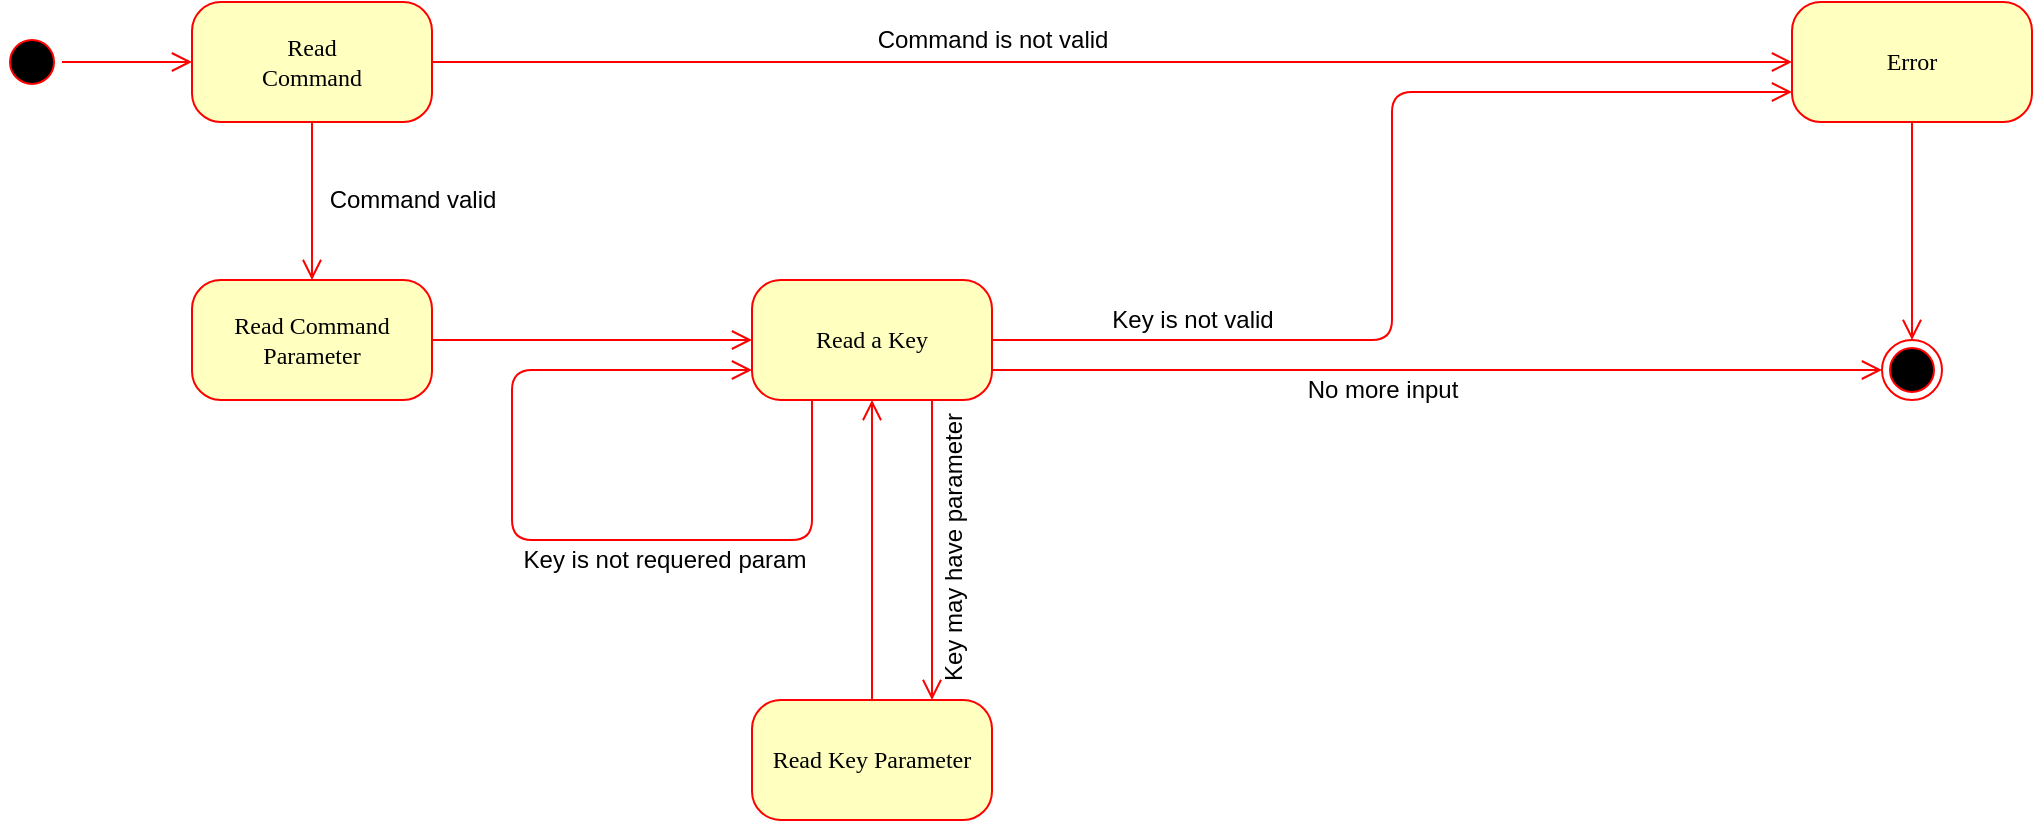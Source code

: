<mxfile version="13.0.3" type="device"><diagram name="Page-1" id="58cdce13-f638-feb5-8d6f-7d28b1aa9fa0"><mxGraphModel dx="1426" dy="750" grid="1" gridSize="10" guides="1" tooltips="1" connect="1" arrows="1" fold="1" page="1" pageScale="1" pageWidth="1100" pageHeight="850" background="#ffffff" math="0" shadow="0"><root><mxCell id="0"/><mxCell id="1" parent="0"/><mxCell id="382b91b5511bd0f7-1" value="" style="ellipse;html=1;shape=startState;fillColor=#000000;strokeColor=#ff0000;rounded=1;shadow=0;comic=0;labelBackgroundColor=none;fontFamily=Verdana;fontSize=12;fontColor=#000000;align=center;direction=south;" parent="1" vertex="1"><mxGeometry x="25" y="66" width="30" height="30" as="geometry"/></mxCell><mxCell id="382b91b5511bd0f7-5" value="Read Command Parameter" style="rounded=1;whiteSpace=wrap;html=1;arcSize=24;fillColor=#ffffc0;strokeColor=#ff0000;shadow=0;comic=0;labelBackgroundColor=none;fontFamily=Verdana;fontSize=12;fontColor=#000000;align=center;" parent="1" vertex="1"><mxGeometry x="120" y="190" width="120" height="60" as="geometry"/></mxCell><mxCell id="382b91b5511bd0f7-7" value="Read &lt;br&gt;Command" style="rounded=1;whiteSpace=wrap;html=1;arcSize=24;fillColor=#ffffc0;strokeColor=#ff0000;shadow=0;comic=0;labelBackgroundColor=none;fontFamily=Verdana;fontSize=12;fontColor=#000000;align=center;" parent="1" vertex="1"><mxGeometry x="120" y="51" width="120" height="60" as="geometry"/></mxCell><mxCell id="382b91b5511bd0f7-10" value="Read Key Parameter" style="rounded=1;whiteSpace=wrap;html=1;arcSize=24;fillColor=#ffffc0;strokeColor=#ff0000;shadow=0;comic=0;labelBackgroundColor=none;fontFamily=Verdana;fontSize=12;fontColor=#000000;align=center;" parent="1" vertex="1"><mxGeometry x="400" y="400" width="120" height="60" as="geometry"/></mxCell><mxCell id="3cde6dad864a17aa-5" style="edgeStyle=elbowEdgeStyle;html=1;labelBackgroundColor=none;endArrow=open;endSize=8;strokeColor=#ff0000;fontFamily=Verdana;fontSize=12;align=left;entryX=0.5;entryY=1;entryDx=0;entryDy=0;exitX=0.5;exitY=0;exitDx=0;exitDy=0;" parent="1" source="382b91b5511bd0f7-10" target="z9IxE2Pw9kxTR3O0mDbn-14" edge="1"><mxGeometry relative="1" as="geometry"><mxPoint x="440" y="370" as="sourcePoint"/><mxPoint x="680" y="420" as="targetPoint"/><Array as="points"><mxPoint x="460" y="330"/><mxPoint x="850" y="490"/></Array></mxGeometry></mxCell><mxCell id="3cde6dad864a17aa-8" style="edgeStyle=elbowEdgeStyle;html=1;labelBackgroundColor=none;endArrow=open;endSize=8;strokeColor=#ff0000;fontFamily=Verdana;fontSize=12;align=left;exitX=0.5;exitY=1;exitDx=0;exitDy=0;" parent="1" source="382b91b5511bd0f7-7" target="382b91b5511bd0f7-5" edge="1"><mxGeometry relative="1" as="geometry"><mxPoint x="260" y="310" as="sourcePoint"/><mxPoint x="270" y="650" as="targetPoint"/></mxGeometry></mxCell><mxCell id="z9IxE2Pw9kxTR3O0mDbn-1" value="" style="ellipse;html=1;shape=endState;fillColor=#000000;strokeColor=#ff0000;rounded=1;shadow=0;comic=0;labelBackgroundColor=none;fontFamily=Verdana;fontSize=12;fontColor=#000000;align=center;" vertex="1" parent="1"><mxGeometry x="965" y="220" width="30" height="30" as="geometry"/></mxCell><mxCell id="z9IxE2Pw9kxTR3O0mDbn-4" value="Error" style="rounded=1;whiteSpace=wrap;html=1;arcSize=24;fillColor=#ffffc0;strokeColor=#ff0000;shadow=0;comic=0;labelBackgroundColor=none;fontFamily=Verdana;fontSize=12;fontColor=#000000;align=center;" vertex="1" parent="1"><mxGeometry x="920" y="51" width="120" height="60" as="geometry"/></mxCell><mxCell id="z9IxE2Pw9kxTR3O0mDbn-5" style="edgeStyle=orthogonalEdgeStyle;html=1;entryX=0;entryY=0.5;labelBackgroundColor=none;endArrow=open;endSize=8;strokeColor=#ff0000;fontFamily=Verdana;fontSize=12;align=left;entryDx=0;entryDy=0;exitX=0.5;exitY=0;exitDx=0;exitDy=0;" edge="1" parent="1" source="382b91b5511bd0f7-1" target="382b91b5511bd0f7-7"><mxGeometry relative="1" as="geometry"><mxPoint x="50" y="110" as="sourcePoint"/><mxPoint x="500" y="149.5" as="targetPoint"/></mxGeometry></mxCell><object label="" id="z9IxE2Pw9kxTR3O0mDbn-6"><mxCell style="edgeStyle=orthogonalEdgeStyle;html=1;exitX=1;exitY=0.5;entryX=0;entryY=0.5;labelBackgroundColor=none;endArrow=open;endSize=8;strokeColor=#ff0000;fontFamily=Verdana;fontSize=12;align=left;entryDx=0;entryDy=0;exitDx=0;exitDy=0;" edge="1" parent="1" source="382b91b5511bd0f7-7" target="z9IxE2Pw9kxTR3O0mDbn-4"><mxGeometry relative="1" as="geometry"><mxPoint x="590" y="149.5" as="sourcePoint"/><mxPoint x="750" y="149.5" as="targetPoint"/></mxGeometry></mxCell></object><mxCell id="z9IxE2Pw9kxTR3O0mDbn-9" style="edgeStyle=elbowEdgeStyle;html=1;labelBackgroundColor=none;endArrow=open;endSize=8;strokeColor=#ff0000;fontFamily=Verdana;fontSize=12;align=left;exitX=0.5;exitY=1;exitDx=0;exitDy=0;entryX=0.5;entryY=0;entryDx=0;entryDy=0;" edge="1" parent="1" source="z9IxE2Pw9kxTR3O0mDbn-4" target="z9IxE2Pw9kxTR3O0mDbn-1"><mxGeometry relative="1" as="geometry"><mxPoint x="1000" y="180" as="sourcePoint"/><mxPoint x="1000" y="480" as="targetPoint"/></mxGeometry></mxCell><mxCell id="z9IxE2Pw9kxTR3O0mDbn-12" value="Command is not valid" style="text;html=1;resizable=0;autosize=1;align=center;verticalAlign=middle;points=[];fillColor=none;strokeColor=none;rounded=0;" vertex="1" parent="1"><mxGeometry x="455" y="60" width="130" height="20" as="geometry"/></mxCell><mxCell id="z9IxE2Pw9kxTR3O0mDbn-13" value="Command valid" style="text;html=1;resizable=0;autosize=1;align=center;verticalAlign=middle;points=[];fillColor=none;strokeColor=none;rounded=0;" vertex="1" parent="1"><mxGeometry x="180" y="140" width="100" height="20" as="geometry"/></mxCell><mxCell id="z9IxE2Pw9kxTR3O0mDbn-14" value="Read a Key" style="rounded=1;whiteSpace=wrap;html=1;arcSize=24;fillColor=#ffffc0;strokeColor=#ff0000;shadow=0;comic=0;labelBackgroundColor=none;fontFamily=Verdana;fontSize=12;fontColor=#000000;align=center;" vertex="1" parent="1"><mxGeometry x="400" y="190" width="120" height="60" as="geometry"/></mxCell><mxCell id="z9IxE2Pw9kxTR3O0mDbn-15" style="edgeStyle=orthogonalEdgeStyle;html=1;exitX=1;exitY=0.5;entryX=0;entryY=0.75;labelBackgroundColor=none;endArrow=open;endSize=8;strokeColor=#ff0000;fontFamily=Verdana;fontSize=12;align=left;exitDx=0;exitDy=0;entryDx=0;entryDy=0;" edge="1" parent="1" source="z9IxE2Pw9kxTR3O0mDbn-14" target="z9IxE2Pw9kxTR3O0mDbn-4"><mxGeometry relative="1" as="geometry"><mxPoint x="585" y="219.5" as="sourcePoint"/><mxPoint x="735" y="219.5" as="targetPoint"/></mxGeometry></mxCell><mxCell id="z9IxE2Pw9kxTR3O0mDbn-16" value="Key&amp;nbsp;is not valid" style="text;html=1;resizable=0;autosize=1;align=center;verticalAlign=middle;points=[];fillColor=none;strokeColor=none;rounded=0;" vertex="1" parent="1"><mxGeometry x="570" y="200" width="100" height="20" as="geometry"/></mxCell><mxCell id="z9IxE2Pw9kxTR3O0mDbn-17" style="edgeStyle=orthogonalEdgeStyle;html=1;entryX=0;entryY=0.5;labelBackgroundColor=none;endArrow=open;endSize=8;strokeColor=#ff0000;fontFamily=Verdana;fontSize=12;align=left;entryDx=0;entryDy=0;exitX=1;exitY=0.5;exitDx=0;exitDy=0;" edge="1" parent="1" source="382b91b5511bd0f7-5" target="z9IxE2Pw9kxTR3O0mDbn-14"><mxGeometry relative="1" as="geometry"><mxPoint x="250" y="219" as="sourcePoint"/><mxPoint x="315" y="219" as="targetPoint"/></mxGeometry></mxCell><mxCell id="z9IxE2Pw9kxTR3O0mDbn-21" style="edgeStyle=orthogonalEdgeStyle;html=1;entryX=0;entryY=0.75;labelBackgroundColor=none;endArrow=open;endSize=8;strokeColor=#ff0000;fontFamily=Verdana;fontSize=12;align=left;entryDx=0;entryDy=0;exitX=0.25;exitY=1;exitDx=0;exitDy=0;" edge="1" parent="1" source="z9IxE2Pw9kxTR3O0mDbn-14" target="z9IxE2Pw9kxTR3O0mDbn-14"><mxGeometry relative="1" as="geometry"><mxPoint x="420" y="320" as="sourcePoint"/><mxPoint x="820" y="200" as="targetPoint"/><Array as="points"><mxPoint x="430" y="320"/><mxPoint x="280" y="320"/><mxPoint x="280" y="235"/></Array></mxGeometry></mxCell><mxCell id="z9IxE2Pw9kxTR3O0mDbn-22" value="Key&amp;nbsp;is not requered param" style="text;html=1;resizable=0;autosize=1;align=center;verticalAlign=middle;points=[];fillColor=none;strokeColor=none;rounded=0;" vertex="1" parent="1"><mxGeometry x="276" y="320" width="160" height="20" as="geometry"/></mxCell><mxCell id="z9IxE2Pw9kxTR3O0mDbn-23" style="edgeStyle=elbowEdgeStyle;html=1;labelBackgroundColor=none;endArrow=open;endSize=8;strokeColor=#ff0000;fontFamily=Verdana;fontSize=12;align=left;exitX=0.75;exitY=1;exitDx=0;exitDy=0;" edge="1" parent="1" source="z9IxE2Pw9kxTR3O0mDbn-14" target="382b91b5511bd0f7-10"><mxGeometry relative="1" as="geometry"><mxPoint x="480" y="261" as="sourcePoint"/><mxPoint x="490" y="360" as="targetPoint"/></mxGeometry></mxCell><object label="" id="z9IxE2Pw9kxTR3O0mDbn-24"><mxCell style="edgeStyle=orthogonalEdgeStyle;html=1;exitX=1;exitY=0.75;labelBackgroundColor=none;endArrow=open;endSize=8;strokeColor=#ff0000;fontFamily=Verdana;fontSize=12;align=left;exitDx=0;exitDy=0;entryX=0;entryY=0.5;entryDx=0;entryDy=0;" edge="1" parent="1" source="z9IxE2Pw9kxTR3O0mDbn-14" target="z9IxE2Pw9kxTR3O0mDbn-1"><mxGeometry relative="1" as="geometry"><mxPoint x="550" y="290" as="sourcePoint"/><mxPoint x="910" y="235" as="targetPoint"/></mxGeometry></mxCell></object><mxCell id="z9IxE2Pw9kxTR3O0mDbn-25" value="No more input" style="text;html=1;resizable=0;autosize=1;align=center;verticalAlign=middle;points=[];fillColor=none;strokeColor=none;rounded=0;" vertex="1" parent="1"><mxGeometry x="670" y="235" width="90" height="20" as="geometry"/></mxCell><mxCell id="z9IxE2Pw9kxTR3O0mDbn-26" value="Key may have parameter" style="text;html=1;resizable=0;autosize=1;align=center;verticalAlign=middle;points=[];fillColor=none;strokeColor=none;rounded=0;rotation=270;" vertex="1" parent="1"><mxGeometry x="426" y="314" width="150" height="20" as="geometry"/></mxCell></root></mxGraphModel></diagram></mxfile>